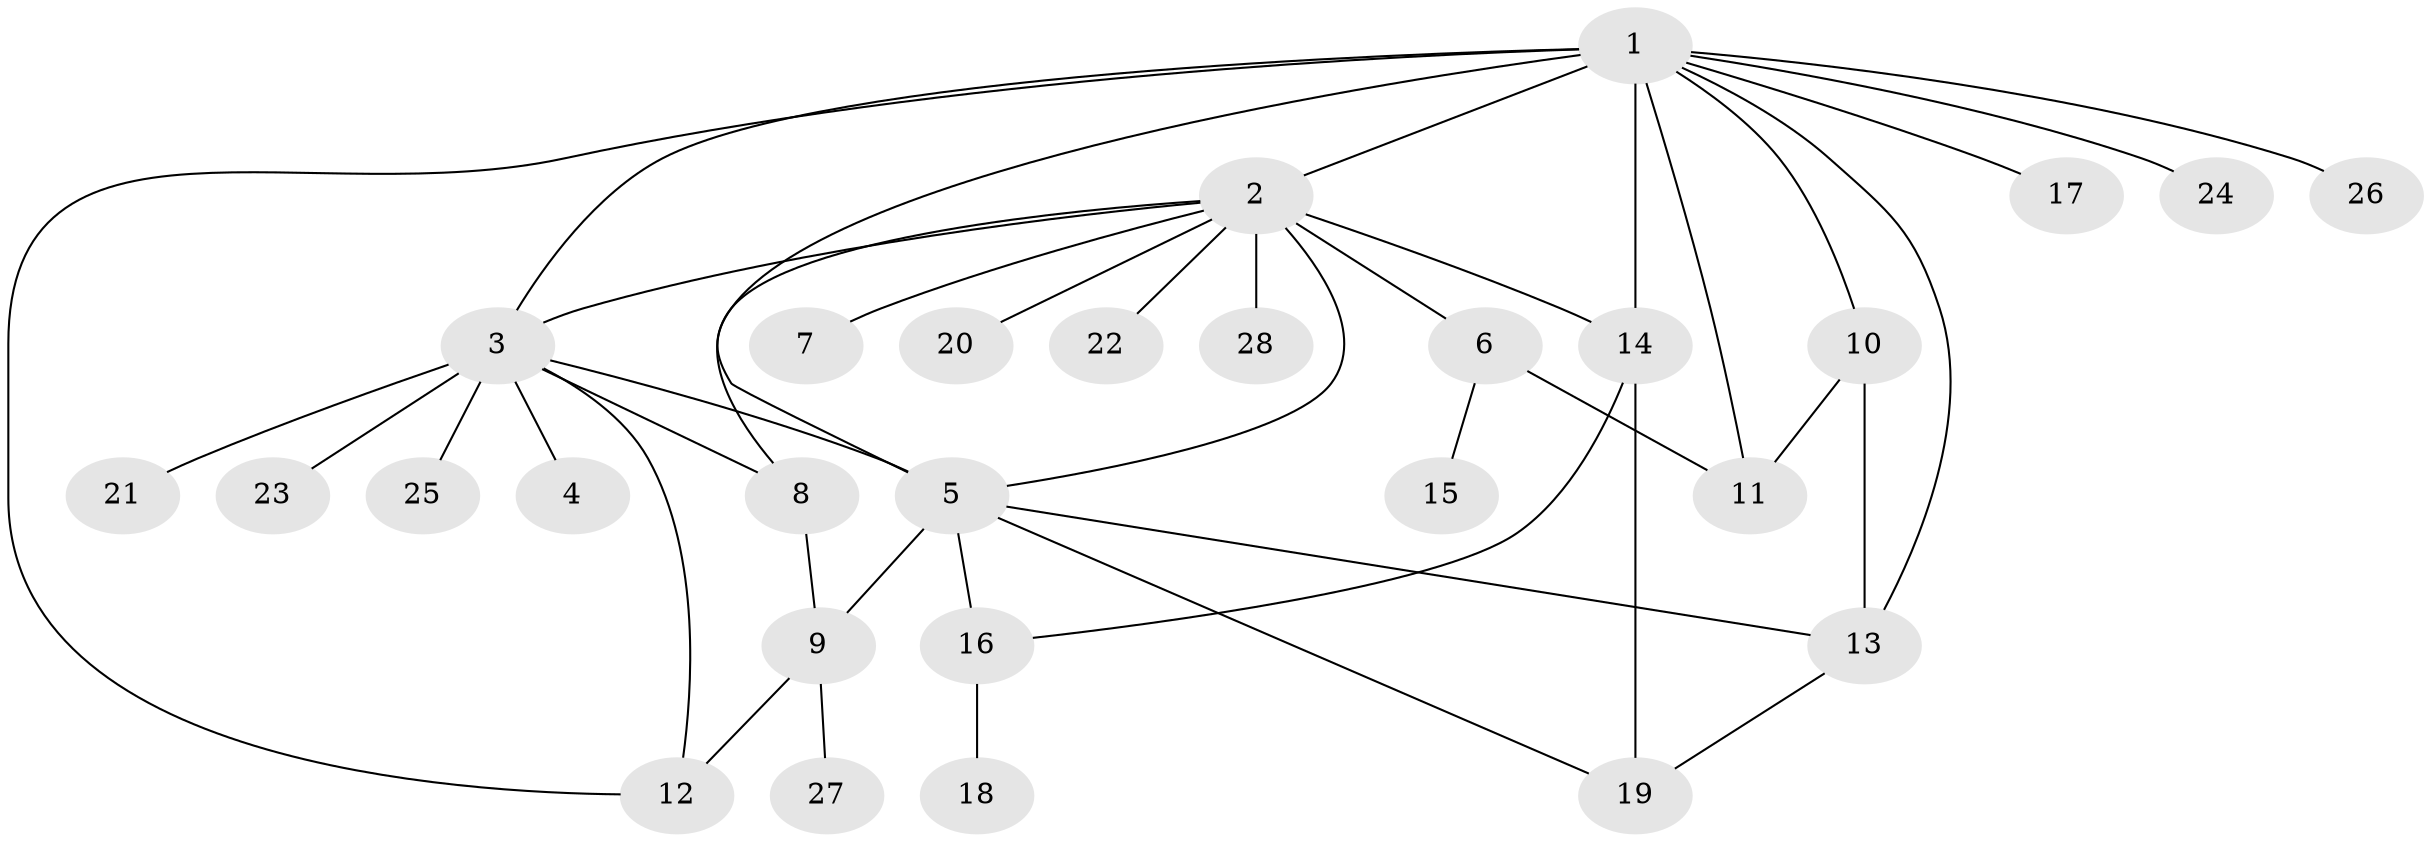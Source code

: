 // original degree distribution, {7: 0.03636363636363636, 14: 0.01818181818181818, 12: 0.03636363636363636, 2: 0.2909090909090909, 11: 0.01818181818181818, 3: 0.10909090909090909, 1: 0.38181818181818183, 4: 0.07272727272727272, 5: 0.03636363636363636}
// Generated by graph-tools (version 1.1) at 2025/35/03/09/25 02:35:47]
// undirected, 28 vertices, 42 edges
graph export_dot {
graph [start="1"]
  node [color=gray90,style=filled];
  1;
  2;
  3;
  4;
  5;
  6;
  7;
  8;
  9;
  10;
  11;
  12;
  13;
  14;
  15;
  16;
  17;
  18;
  19;
  20;
  21;
  22;
  23;
  24;
  25;
  26;
  27;
  28;
  1 -- 2 [weight=2.0];
  1 -- 3 [weight=2.0];
  1 -- 5 [weight=2.0];
  1 -- 10 [weight=2.0];
  1 -- 11 [weight=2.0];
  1 -- 12 [weight=1.0];
  1 -- 13 [weight=1.0];
  1 -- 14 [weight=2.0];
  1 -- 17 [weight=1.0];
  1 -- 24 [weight=1.0];
  1 -- 26 [weight=1.0];
  2 -- 3 [weight=1.0];
  2 -- 5 [weight=1.0];
  2 -- 6 [weight=1.0];
  2 -- 7 [weight=1.0];
  2 -- 8 [weight=1.0];
  2 -- 14 [weight=1.0];
  2 -- 20 [weight=1.0];
  2 -- 22 [weight=1.0];
  2 -- 28 [weight=1.0];
  3 -- 4 [weight=1.0];
  3 -- 5 [weight=2.0];
  3 -- 8 [weight=1.0];
  3 -- 12 [weight=1.0];
  3 -- 21 [weight=1.0];
  3 -- 23 [weight=1.0];
  3 -- 25 [weight=1.0];
  5 -- 9 [weight=1.0];
  5 -- 13 [weight=1.0];
  5 -- 16 [weight=1.0];
  5 -- 19 [weight=1.0];
  6 -- 11 [weight=1.0];
  6 -- 15 [weight=1.0];
  8 -- 9 [weight=1.0];
  9 -- 12 [weight=1.0];
  9 -- 27 [weight=1.0];
  10 -- 11 [weight=1.0];
  10 -- 13 [weight=2.0];
  13 -- 19 [weight=1.0];
  14 -- 16 [weight=1.0];
  14 -- 19 [weight=1.0];
  16 -- 18 [weight=1.0];
}
